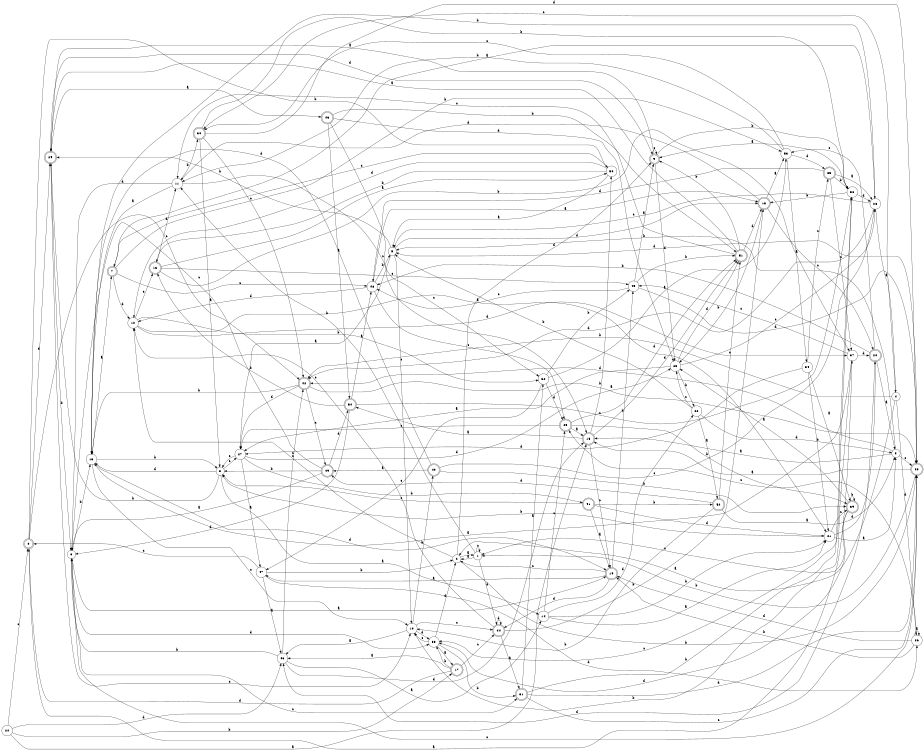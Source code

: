 digraph n44_9 {
__start0 [label="" shape="none"];

rankdir=LR;
size="8,5";

s0 [style="rounded,filled", color="black", fillcolor="white" shape="doublecircle", label="0"];
s1 [style="filled", color="black", fillcolor="white" shape="circle", label="1"];
s2 [style="filled", color="black", fillcolor="white" shape="circle", label="2"];
s3 [style="filled", color="black", fillcolor="white" shape="circle", label="3"];
s4 [style="filled", color="black", fillcolor="white" shape="circle", label="4"];
s5 [style="filled", color="black", fillcolor="white" shape="circle", label="5"];
s6 [style="filled", color="black", fillcolor="white" shape="circle", label="6"];
s7 [style="rounded,filled", color="black", fillcolor="white" shape="doublecircle", label="7"];
s8 [style="filled", color="black", fillcolor="white" shape="circle", label="8"];
s9 [style="rounded,filled", color="black", fillcolor="white" shape="doublecircle", label="9"];
s10 [style="filled", color="black", fillcolor="white" shape="circle", label="10"];
s11 [style="filled", color="black", fillcolor="white" shape="circle", label="11"];
s12 [style="filled", color="black", fillcolor="white" shape="circle", label="12"];
s13 [style="filled", color="black", fillcolor="white" shape="circle", label="13"];
s14 [style="filled", color="black", fillcolor="white" shape="circle", label="14"];
s15 [style="rounded,filled", color="black", fillcolor="white" shape="doublecircle", label="15"];
s16 [style="rounded,filled", color="black", fillcolor="white" shape="doublecircle", label="16"];
s17 [style="rounded,filled", color="black", fillcolor="white" shape="doublecircle", label="17"];
s18 [style="rounded,filled", color="black", fillcolor="white" shape="doublecircle", label="18"];
s19 [style="rounded,filled", color="black", fillcolor="white" shape="doublecircle", label="19"];
s20 [style="rounded,filled", color="black", fillcolor="white" shape="doublecircle", label="20"];
s21 [style="filled", color="black", fillcolor="white" shape="circle", label="21"];
s22 [style="filled", color="black", fillcolor="white" shape="circle", label="22"];
s23 [style="filled", color="black", fillcolor="white" shape="circle", label="23"];
s24 [style="filled", color="black", fillcolor="white" shape="circle", label="24"];
s25 [style="rounded,filled", color="black", fillcolor="white" shape="doublecircle", label="25"];
s26 [style="filled", color="black", fillcolor="white" shape="circle", label="26"];
s27 [style="filled", color="black", fillcolor="white" shape="circle", label="27"];
s28 [style="filled", color="black", fillcolor="white" shape="circle", label="28"];
s29 [style="rounded,filled", color="black", fillcolor="white" shape="doublecircle", label="29"];
s30 [style="rounded,filled", color="black", fillcolor="white" shape="doublecircle", label="30"];
s31 [style="rounded,filled", color="black", fillcolor="white" shape="doublecircle", label="31"];
s32 [style="filled", color="black", fillcolor="white" shape="circle", label="32"];
s33 [style="rounded,filled", color="black", fillcolor="white" shape="doublecircle", label="33"];
s34 [style="filled", color="black", fillcolor="white" shape="circle", label="34"];
s35 [style="rounded,filled", color="black", fillcolor="white" shape="doublecircle", label="35"];
s36 [style="filled", color="black", fillcolor="white" shape="circle", label="36"];
s37 [style="filled", color="black", fillcolor="white" shape="circle", label="37"];
s38 [style="filled", color="black", fillcolor="white" shape="circle", label="38"];
s39 [style="rounded,filled", color="black", fillcolor="white" shape="doublecircle", label="39"];
s40 [style="rounded,filled", color="black", fillcolor="white" shape="doublecircle", label="40"];
s41 [style="rounded,filled", color="black", fillcolor="white" shape="doublecircle", label="41"];
s42 [style="rounded,filled", color="black", fillcolor="white" shape="doublecircle", label="42"];
s43 [style="rounded,filled", color="black", fillcolor="white" shape="doublecircle", label="43"];
s44 [style="rounded,filled", color="black", fillcolor="white" shape="doublecircle", label="44"];
s45 [style="filled", color="black", fillcolor="white" shape="circle", label="45"];
s46 [style="filled", color="black", fillcolor="white" shape="circle", label="46"];
s47 [style="filled", color="black", fillcolor="white" shape="circle", label="47"];
s48 [style="filled", color="black", fillcolor="white" shape="circle", label="48"];
s49 [style="rounded,filled", color="black", fillcolor="white" shape="doublecircle", label="49"];
s50 [style="filled", color="black", fillcolor="white" shape="circle", label="50"];
s51 [style="rounded,filled", color="black", fillcolor="white" shape="doublecircle", label="51"];
s52 [style="rounded,filled", color="black", fillcolor="white" shape="doublecircle", label="52"];
s53 [style="filled", color="black", fillcolor="white" shape="circle", label="53"];
s54 [style="rounded,filled", color="black", fillcolor="white" shape="doublecircle", label="54"];
s0 -> s37 [label="a"];
s0 -> s50 [label="b"];
s0 -> s42 [label="c"];
s0 -> s29 [label="d"];
s1 -> s2 [label="a"];
s1 -> s11 [label="b"];
s1 -> s1 [label="c"];
s1 -> s44 [label="d"];
s2 -> s1 [label="a"];
s2 -> s33 [label="b"];
s2 -> s12 [label="c"];
s2 -> s9 [label="d"];
s3 -> s15 [label="a"];
s3 -> s5 [label="b"];
s3 -> s33 [label="c"];
s3 -> s42 [label="d"];
s4 -> s2 [label="a"];
s4 -> s42 [label="b"];
s4 -> s30 [label="c"];
s4 -> s26 [label="d"];
s5 -> s27 [label="a"];
s5 -> s29 [label="b"];
s5 -> s10 [label="c"];
s5 -> s18 [label="d"];
s6 -> s19 [label="a"];
s6 -> s13 [label="b"];
s6 -> s31 [label="c"];
s6 -> s38 [label="d"];
s7 -> s28 [label="a"];
s7 -> s53 [label="b"];
s7 -> s48 [label="c"];
s7 -> s12 [label="d"];
s8 -> s14 [label="a"];
s8 -> s29 [label="b"];
s8 -> s27 [label="c"];
s8 -> s13 [label="d"];
s9 -> s29 [label="a"];
s9 -> s36 [label="b"];
s9 -> s9 [label="c"];
s9 -> s23 [label="d"];
s10 -> s46 [label="a"];
s10 -> s40 [label="b"];
s10 -> s44 [label="c"];
s10 -> s38 [label="d"];
s11 -> s13 [label="a"];
s11 -> s30 [label="b"];
s11 -> s15 [label="c"];
s11 -> s6 [label="d"];
s12 -> s21 [label="a"];
s12 -> s32 [label="b"];
s12 -> s16 [label="c"];
s12 -> s37 [label="d"];
s13 -> s7 [label="a"];
s13 -> s8 [label="b"];
s13 -> s10 [label="c"];
s13 -> s19 [label="d"];
s14 -> s21 [label="a"];
s14 -> s21 [label="b"];
s14 -> s25 [label="c"];
s14 -> s22 [label="d"];
s15 -> s54 [label="a"];
s15 -> s50 [label="b"];
s15 -> s19 [label="c"];
s15 -> s51 [label="d"];
s16 -> s50 [label="a"];
s16 -> s37 [label="b"];
s16 -> s45 [label="c"];
s16 -> s11 [label="d"];
s17 -> s46 [label="a"];
s17 -> s38 [label="b"];
s17 -> s44 [label="c"];
s17 -> s0 [label="d"];
s18 -> s53 [label="a"];
s18 -> s23 [label="b"];
s18 -> s20 [label="c"];
s18 -> s11 [label="d"];
s19 -> s47 [label="a"];
s19 -> s45 [label="b"];
s19 -> s2 [label="c"];
s19 -> s44 [label="d"];
s20 -> s3 [label="a"];
s20 -> s48 [label="b"];
s20 -> s53 [label="c"];
s20 -> s46 [label="d"];
s21 -> s3 [label="a"];
s21 -> s8 [label="b"];
s21 -> s39 [label="c"];
s21 -> s20 [label="d"];
s22 -> s52 [label="a"];
s22 -> s5 [label="b"];
s22 -> s23 [label="c"];
s22 -> s3 [label="d"];
s23 -> s27 [label="a"];
s23 -> s22 [label="b"];
s23 -> s28 [label="c"];
s23 -> s51 [label="d"];
s24 -> s15 [label="a"];
s24 -> s17 [label="b"];
s24 -> s0 [label="c"];
s24 -> s46 [label="d"];
s25 -> s15 [label="a"];
s25 -> s39 [label="b"];
s25 -> s27 [label="c"];
s25 -> s51 [label="d"];
s26 -> s26 [label="a"];
s26 -> s19 [label="b"];
s26 -> s25 [label="c"];
s26 -> s19 [label="d"];
s27 -> s47 [label="a"];
s27 -> s41 [label="b"];
s27 -> s8 [label="c"];
s27 -> s23 [label="d"];
s28 -> s4 [label="a"];
s28 -> s13 [label="b"];
s28 -> s5 [label="c"];
s28 -> s42 [label="d"];
s29 -> s43 [label="a"];
s29 -> s6 [label="b"];
s29 -> s10 [label="c"];
s29 -> s9 [label="d"];
s30 -> s8 [label="a"];
s30 -> s36 [label="b"];
s30 -> s42 [label="c"];
s30 -> s33 [label="d"];
s31 -> s32 [label="a"];
s31 -> s36 [label="b"];
s31 -> s33 [label="c"];
s31 -> s33 [label="d"];
s32 -> s53 [label="a"];
s32 -> s45 [label="b"];
s32 -> s47 [label="c"];
s32 -> s25 [label="d"];
s33 -> s15 [label="a"];
s33 -> s1 [label="b"];
s33 -> s6 [label="c"];
s33 -> s5 [label="d"];
s34 -> s39 [label="a"];
s34 -> s21 [label="b"];
s34 -> s35 [label="c"];
s34 -> s27 [label="d"];
s35 -> s28 [label="a"];
s35 -> s36 [label="b"];
s35 -> s37 [label="c"];
s35 -> s48 [label="d"];
s36 -> s9 [label="a"];
s36 -> s18 [label="b"];
s36 -> s38 [label="c"];
s36 -> s28 [label="d"];
s37 -> s13 [label="a"];
s37 -> s10 [label="b"];
s37 -> s45 [label="c"];
s37 -> s20 [label="d"];
s38 -> s17 [label="a"];
s38 -> s31 [label="b"];
s38 -> s10 [label="c"];
s38 -> s2 [label="d"];
s39 -> s23 [label="a"];
s39 -> s39 [label="b"];
s39 -> s1 [label="c"];
s39 -> s38 [label="d"];
s40 -> s49 [label="a"];
s40 -> s39 [label="b"];
s40 -> s28 [label="c"];
s40 -> s13 [label="d"];
s41 -> s19 [label="a"];
s41 -> s52 [label="b"];
s41 -> s8 [label="c"];
s41 -> s21 [label="d"];
s42 -> s33 [label="a"];
s42 -> s13 [label="b"];
s42 -> s49 [label="c"];
s42 -> s27 [label="d"];
s43 -> s54 [label="a"];
s43 -> s51 [label="b"];
s43 -> s32 [label="c"];
s43 -> s23 [label="d"];
s44 -> s31 [label="a"];
s44 -> s18 [label="b"];
s44 -> s12 [label="c"];
s44 -> s44 [label="d"];
s45 -> s9 [label="a"];
s45 -> s51 [label="b"];
s45 -> s48 [label="c"];
s45 -> s33 [label="d"];
s46 -> s14 [label="a"];
s46 -> s6 [label="b"];
s46 -> s42 [label="c"];
s46 -> s15 [label="d"];
s47 -> s46 [label="a"];
s47 -> s2 [label="b"];
s47 -> s0 [label="c"];
s47 -> s26 [label="d"];
s48 -> s18 [label="a"];
s48 -> s5 [label="b"];
s48 -> s25 [label="c"];
s48 -> s12 [label="d"];
s49 -> s6 [label="a"];
s49 -> s8 [label="b"];
s49 -> s6 [label="c"];
s49 -> s54 [label="d"];
s50 -> s5 [label="a"];
s50 -> s16 [label="b"];
s50 -> s7 [label="c"];
s50 -> s12 [label="d"];
s51 -> s29 [label="a"];
s51 -> s9 [label="b"];
s51 -> s11 [label="c"];
s51 -> s18 [label="d"];
s52 -> s3 [label="a"];
s52 -> s10 [label="b"];
s52 -> s51 [label="c"];
s52 -> s49 [label="d"];
s53 -> s34 [label="a"];
s53 -> s11 [label="b"];
s53 -> s30 [label="c"];
s53 -> s35 [label="d"];
s54 -> s48 [label="a"];
s54 -> s16 [label="b"];
s54 -> s36 [label="c"];
s54 -> s6 [label="d"];

}